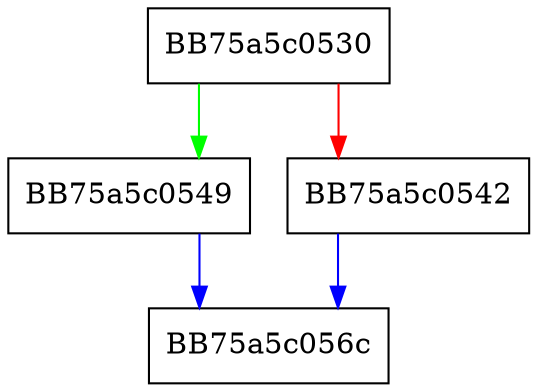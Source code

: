 digraph build {
  node [shape="box"];
  graph [splines=ortho];
  BB75a5c0530 -> BB75a5c0549 [color="green"];
  BB75a5c0530 -> BB75a5c0542 [color="red"];
  BB75a5c0542 -> BB75a5c056c [color="blue"];
  BB75a5c0549 -> BB75a5c056c [color="blue"];
}